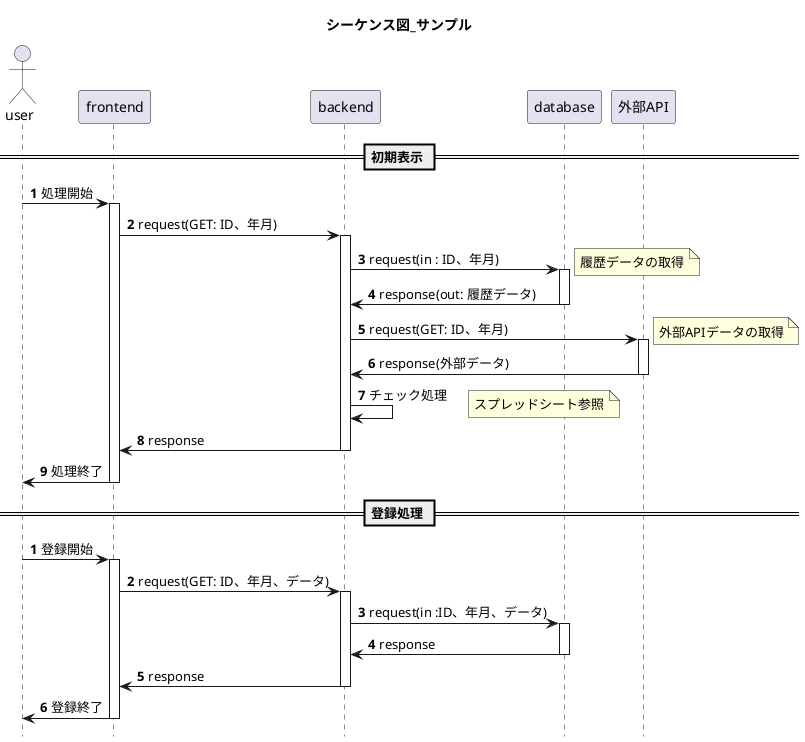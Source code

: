 @startuml シーケンス図_サンプル
title シーケンス図_サンプル

/'
シーケンス図サンプル
ここではサンプルを記載します
'/

' フッターを隠せる
hide footbox

' actorで人型、Participantでボックスを定義
' asで別名を定義、処理の中で利用できる
actor user
Participant frontend as FE
Participant backend as BE
Participant database as DB
Participant 外部API as API

' ==でイベントごとにシーケンスを分割
== 初期表示 ==
' autonumber：処理に番号を自動でつけられる、
' イベントの初めに定義すればそこから番号を付与
autonumber

user -> FE : 処理開始
' activate、deactivateで処理の開始終了を意味
activate FE

    FE -> BE : request(GET: ID、年月)
    activate BE

        BE -> DB :request(in : ID、年月)
        ' note でAPI名や一言メモを残す
        note right
            履歴データの取得
        end note

        activate DB
        DB -> BE :response(out: 履歴データ)
        deactivate DB
        
        BE -> API : request(GET: ID、年月)
        note right
            外部APIデータの取得
        end note

        activate API
        API -> BE : response(外部データ)
        deactivate API

        BE -> BE : チェック処理
        note right
            スプレッドシート参照
        end note
    BE -> FE : response
    deactivate BE

FE -> user : 処理終了
deactivate FE


== 登録処理 ==
autonumber

user -> FE : 登録開始
activate FE

    FE -> BE : request(GET: ID、年月、データ)
    activate BE

        BE -> DB : request(in :ID、年月、データ)
        activate DB
        DB -> BE : response
        deactivate DB

    BE -> FE : response
    deactivate BE
FE -> user : 登録終了
deactivate FE

@enduml